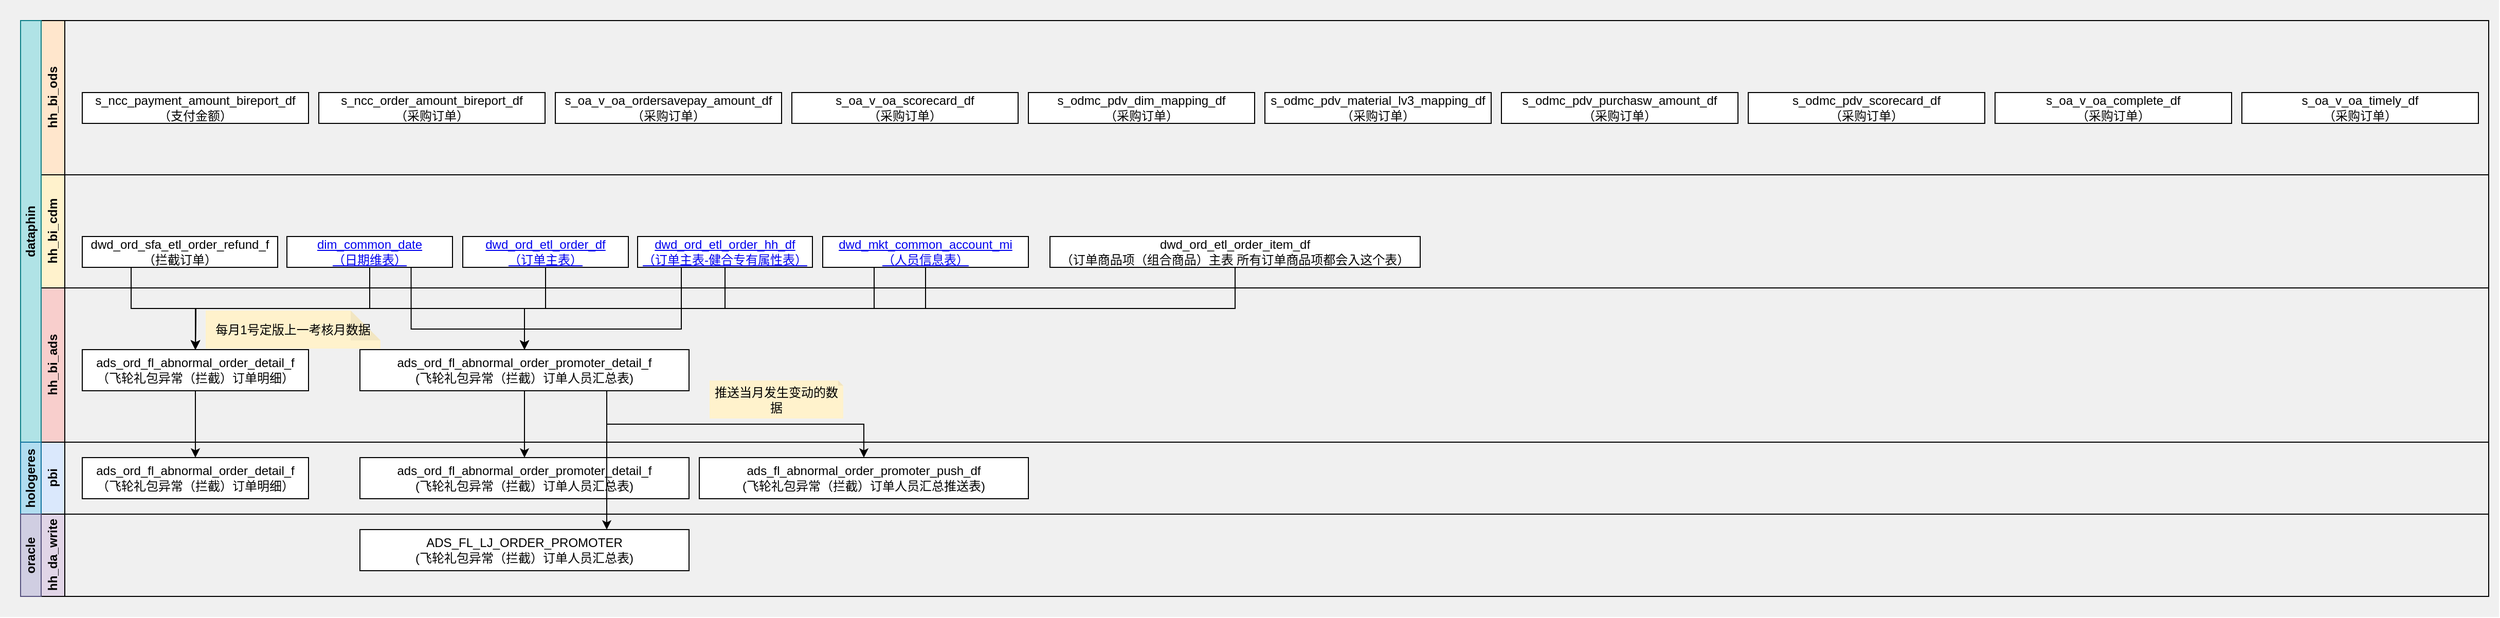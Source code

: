<mxfile version="22.0.7" type="github">
  <diagram name="第 1 页" id="FGrGxSRmitQIRBQrDkw8">
    <mxGraphModel dx="814" dy="-757" grid="1" gridSize="10" guides="1" tooltips="1" connect="1" arrows="1" fold="1" page="1" pageScale="1" pageWidth="827" pageHeight="1169" math="0" shadow="0">
      <root>
        <mxCell id="0" />
        <mxCell id="1" parent="0" />
        <mxCell id="C0gEF_czY5IjIDfp2nzT-171" value="" style="rounded=0;whiteSpace=wrap;html=1;fillColor=#F0F0F0;strokeColor=none;" vertex="1" parent="1">
          <mxGeometry x="80" y="1860" width="2430" height="600" as="geometry" />
        </mxCell>
        <mxCell id="C0gEF_czY5IjIDfp2nzT-172" value="hh_bi_ods" style="swimlane;horizontal=0;whiteSpace=wrap;html=1;startSize=23;collapsible=0;fillColor=#ffe6cc;strokeColor=default;" vertex="1" parent="1">
          <mxGeometry x="120" y="1880" width="2380" height="150" as="geometry" />
        </mxCell>
        <mxCell id="C0gEF_czY5IjIDfp2nzT-232" value="s_odmc_pdv_material_lv3_mapping_df&lt;br&gt;（采购订单）" style="rounded=0;whiteSpace=wrap;html=1;" vertex="1" parent="C0gEF_czY5IjIDfp2nzT-172">
          <mxGeometry x="1190" y="70" width="220" height="30" as="geometry" />
        </mxCell>
        <mxCell id="C0gEF_czY5IjIDfp2nzT-235" value="s_odmc_pdv_purchasw_amount_df&lt;br&gt;（采购订单）" style="rounded=0;whiteSpace=wrap;html=1;" vertex="1" parent="C0gEF_czY5IjIDfp2nzT-172">
          <mxGeometry x="1420" y="70" width="230" height="30" as="geometry" />
        </mxCell>
        <mxCell id="C0gEF_czY5IjIDfp2nzT-177" value="hh_bi_cdm" style="swimlane;horizontal=0;whiteSpace=wrap;html=1;startSize=23;collapsible=0;fillColor=#fff2cc;strokeColor=default;" vertex="1" parent="1">
          <mxGeometry x="120" y="2030" width="2380" height="110" as="geometry" />
        </mxCell>
        <mxCell id="C0gEF_czY5IjIDfp2nzT-178" value="dwd_ord_sfa_etl_order_refund_f&lt;br&gt;（拦截订单）" style="rounded=0;whiteSpace=wrap;html=1;" vertex="1" parent="C0gEF_czY5IjIDfp2nzT-177">
          <mxGeometry x="40" y="60" width="190" height="30" as="geometry" />
        </mxCell>
        <mxCell id="C0gEF_czY5IjIDfp2nzT-180" style="edgeStyle=orthogonalEdgeStyle;rounded=0;orthogonalLoop=1;jettySize=auto;html=1;exitX=0.5;exitY=1;exitDx=0;exitDy=0;" edge="1" parent="C0gEF_czY5IjIDfp2nzT-177" source="C0gEF_czY5IjIDfp2nzT-181">
          <mxGeometry relative="1" as="geometry">
            <mxPoint x="150.0" y="170" as="targetPoint" />
          </mxGeometry>
        </mxCell>
        <mxCell id="C0gEF_czY5IjIDfp2nzT-181" value="&lt;a name=&quot;OLE_LINK1&quot;&gt;dim_common_date&lt;br&gt;（日期维表）&lt;br&gt;&lt;/a&gt;" style="rounded=0;whiteSpace=wrap;html=1;" vertex="1" parent="C0gEF_czY5IjIDfp2nzT-177">
          <mxGeometry x="239" y="60" width="161" height="30" as="geometry" />
        </mxCell>
        <mxCell id="C0gEF_czY5IjIDfp2nzT-182" style="edgeStyle=orthogonalEdgeStyle;rounded=0;orthogonalLoop=1;jettySize=auto;html=1;exitX=0.5;exitY=1;exitDx=0;exitDy=0;" edge="1" parent="C0gEF_czY5IjIDfp2nzT-177" source="C0gEF_czY5IjIDfp2nzT-183">
          <mxGeometry relative="1" as="geometry">
            <mxPoint x="150.0" y="170" as="targetPoint" />
          </mxGeometry>
        </mxCell>
        <mxCell id="C0gEF_czY5IjIDfp2nzT-183" value="&lt;a name=&quot;OLE_LINK1&quot;&gt;dwd_ord_etl_order_df&lt;br&gt;（订单主表）&lt;br&gt;&lt;/a&gt;" style="rounded=0;whiteSpace=wrap;html=1;" vertex="1" parent="C0gEF_czY5IjIDfp2nzT-177">
          <mxGeometry x="410" y="60" width="161" height="30" as="geometry" />
        </mxCell>
        <mxCell id="C0gEF_czY5IjIDfp2nzT-184" value="&lt;a name=&quot;OLE_LINK1&quot;&gt;dwd_ord_etl_order_hh_df&lt;br&gt;（订单主表-健合专有属性表）&lt;br&gt;&lt;/a&gt;" style="rounded=0;whiteSpace=wrap;html=1;" vertex="1" parent="C0gEF_czY5IjIDfp2nzT-177">
          <mxGeometry x="580" y="60" width="170" height="30" as="geometry" />
        </mxCell>
        <mxCell id="C0gEF_czY5IjIDfp2nzT-185" value="&lt;a name=&quot;OLE_LINK1&quot;&gt;dwd_mkt_common_account_mi&lt;br&gt;（人员信息表）&lt;br&gt;&lt;/a&gt;" style="rounded=0;whiteSpace=wrap;html=1;" vertex="1" parent="C0gEF_czY5IjIDfp2nzT-177">
          <mxGeometry x="760" y="60" width="200" height="30" as="geometry" />
        </mxCell>
        <mxCell id="C0gEF_czY5IjIDfp2nzT-187" value="hh_bi_ads" style="swimlane;horizontal=0;whiteSpace=wrap;html=1;startSize=23;collapsible=0;fillColor=#f8cecc;strokeColor=default;" vertex="1" parent="1">
          <mxGeometry x="120" y="2140" width="2380" height="150" as="geometry" />
        </mxCell>
        <mxCell id="C0gEF_czY5IjIDfp2nzT-188" value="ads_ord_fl_abnormal_order_detail_f&lt;br&gt;（飞轮礼包异常（拦截）订单明细）" style="rounded=0;whiteSpace=wrap;html=1;" vertex="1" parent="C0gEF_czY5IjIDfp2nzT-187">
          <mxGeometry x="40" y="60" width="220" height="40" as="geometry" />
        </mxCell>
        <mxCell id="C0gEF_czY5IjIDfp2nzT-189" value="每月1号定版上一考核月数据" style="shape=note;whiteSpace=wrap;html=1;backgroundOutline=1;darkOpacity=0.05;noLabel=0;connectable=1;snapToPoint=0;portConstraintRotation=0;allowArrows=1;collapsible=0;recursiveResize=1;expand=1;editable=1;movable=1;resizable=1;rotatable=1;deletable=1;locked=0;treeFolding=0;treeMoving=0;enumerate=0;comic=0;perimeter=rectanglePerimeter;fillOpacity=100;strokeOpacity=100;overflow=visible;fillColor=#fff2cc;strokeColor=none;size=29;" vertex="1" parent="C0gEF_czY5IjIDfp2nzT-187">
          <mxGeometry x="160" y="22" width="170" height="37" as="geometry" />
        </mxCell>
        <mxCell id="C0gEF_czY5IjIDfp2nzT-190" value="ads_ord_fl_abnormal_order_promoter_detail_f&lt;br&gt;(飞轮礼包异常（拦截）订单人员汇总表)" style="rounded=0;whiteSpace=wrap;html=1;" vertex="1" parent="C0gEF_czY5IjIDfp2nzT-187">
          <mxGeometry x="310" y="60" width="320" height="40" as="geometry" />
        </mxCell>
        <mxCell id="C0gEF_czY5IjIDfp2nzT-191" value="推送当月发生变动的数据" style="shape=note;whiteSpace=wrap;html=1;backgroundOutline=1;darkOpacity=0.05;noLabel=0;connectable=1;snapToPoint=0;portConstraintRotation=0;allowArrows=1;collapsible=0;recursiveResize=1;expand=1;editable=1;movable=1;resizable=1;rotatable=1;deletable=1;locked=0;treeFolding=0;treeMoving=0;enumerate=0;comic=0;perimeter=rectanglePerimeter;fillOpacity=100;strokeOpacity=100;overflow=visible;fillColor=#fff2cc;strokeColor=none;size=5;" vertex="1" parent="C0gEF_czY5IjIDfp2nzT-187">
          <mxGeometry x="650" y="90" width="130" height="37" as="geometry" />
        </mxCell>
        <mxCell id="C0gEF_czY5IjIDfp2nzT-192" style="edgeStyle=orthogonalEdgeStyle;rounded=0;orthogonalLoop=1;jettySize=auto;html=1;exitX=0.25;exitY=1;exitDx=0;exitDy=0;entryX=0.5;entryY=0;entryDx=0;entryDy=0;" edge="1" parent="1" source="C0gEF_czY5IjIDfp2nzT-178" target="C0gEF_czY5IjIDfp2nzT-188">
          <mxGeometry relative="1" as="geometry" />
        </mxCell>
        <mxCell id="C0gEF_czY5IjIDfp2nzT-193" style="edgeStyle=orthogonalEdgeStyle;rounded=0;orthogonalLoop=1;jettySize=auto;html=1;exitX=0.5;exitY=1;exitDx=0;exitDy=0;entryX=0.5;entryY=0;entryDx=0;entryDy=0;" edge="1" parent="1" source="C0gEF_czY5IjIDfp2nzT-184" target="C0gEF_czY5IjIDfp2nzT-188">
          <mxGeometry relative="1" as="geometry" />
        </mxCell>
        <mxCell id="C0gEF_czY5IjIDfp2nzT-194" style="edgeStyle=orthogonalEdgeStyle;rounded=0;orthogonalLoop=1;jettySize=auto;html=1;exitX=0.5;exitY=1;exitDx=0;exitDy=0;entryX=0.5;entryY=0;entryDx=0;entryDy=0;" edge="1" parent="1" source="C0gEF_czY5IjIDfp2nzT-195" target="C0gEF_czY5IjIDfp2nzT-188">
          <mxGeometry relative="1" as="geometry" />
        </mxCell>
        <mxCell id="C0gEF_czY5IjIDfp2nzT-195" value="dwd_ord_etl_order_item_df&lt;br&gt;（订单商品项（组合商品）主表 所有订单商品项都会入这个表）" style="rounded=0;whiteSpace=wrap;html=1;" vertex="1" parent="1">
          <mxGeometry x="1101" y="2090" width="360" height="30" as="geometry" />
        </mxCell>
        <mxCell id="C0gEF_czY5IjIDfp2nzT-196" style="edgeStyle=orthogonalEdgeStyle;rounded=0;orthogonalLoop=1;jettySize=auto;html=1;exitX=0.75;exitY=1;exitDx=0;exitDy=0;entryX=0.5;entryY=0;entryDx=0;entryDy=0;" edge="1" parent="1" source="C0gEF_czY5IjIDfp2nzT-181" target="C0gEF_czY5IjIDfp2nzT-190">
          <mxGeometry relative="1" as="geometry">
            <Array as="points">
              <mxPoint x="480" y="2180" />
              <mxPoint x="590" y="2180" />
            </Array>
          </mxGeometry>
        </mxCell>
        <mxCell id="C0gEF_czY5IjIDfp2nzT-197" style="edgeStyle=orthogonalEdgeStyle;rounded=0;orthogonalLoop=1;jettySize=auto;html=1;exitX=0.25;exitY=1;exitDx=0;exitDy=0;entryX=0.5;entryY=0;entryDx=0;entryDy=0;" edge="1" parent="1" source="C0gEF_czY5IjIDfp2nzT-184" target="C0gEF_czY5IjIDfp2nzT-190">
          <mxGeometry relative="1" as="geometry">
            <Array as="points">
              <mxPoint x="743" y="2180" />
              <mxPoint x="590" y="2180" />
            </Array>
          </mxGeometry>
        </mxCell>
        <mxCell id="C0gEF_czY5IjIDfp2nzT-198" value="pbi" style="swimlane;horizontal=0;whiteSpace=wrap;html=1;startSize=23;collapsible=0;fillColor=#dae8fc;strokeColor=default;" vertex="1" parent="1">
          <mxGeometry x="120" y="2290" width="2380" height="70" as="geometry" />
        </mxCell>
        <mxCell id="C0gEF_czY5IjIDfp2nzT-199" value="ads_ord_fl_abnormal_order_detail_f&lt;br&gt;（飞轮礼包异常（拦截）订单明细）" style="rounded=0;whiteSpace=wrap;html=1;" vertex="1" parent="C0gEF_czY5IjIDfp2nzT-198">
          <mxGeometry x="40" y="15" width="220" height="40" as="geometry" />
        </mxCell>
        <mxCell id="C0gEF_czY5IjIDfp2nzT-200" value="ads_ord_fl_abnormal_order_promoter_detail_f&lt;br&gt;(飞轮礼包异常（拦截）订单人员汇总表)" style="rounded=0;whiteSpace=wrap;html=1;" vertex="1" parent="C0gEF_czY5IjIDfp2nzT-198">
          <mxGeometry x="310" y="15" width="320" height="40" as="geometry" />
        </mxCell>
        <mxCell id="C0gEF_czY5IjIDfp2nzT-201" value="ads_fl_abnormal_order_promoter_push_df&lt;br&gt;&lt;span style=&quot;background-color: initial;&quot;&gt;(飞轮礼包异常（拦截）订单人员汇总推送表)&lt;/span&gt;" style="rounded=0;whiteSpace=wrap;html=1;" vertex="1" parent="C0gEF_czY5IjIDfp2nzT-198">
          <mxGeometry x="640" y="15" width="320" height="40" as="geometry" />
        </mxCell>
        <mxCell id="C0gEF_czY5IjIDfp2nzT-202" value="dataphin" style="rounded=0;whiteSpace=wrap;html=1;horizontal=0;fontStyle=1;fillColor=#b0e3e6;strokeColor=#0e8088;" vertex="1" parent="1">
          <mxGeometry x="100" y="1880" width="20" height="410" as="geometry" />
        </mxCell>
        <mxCell id="C0gEF_czY5IjIDfp2nzT-203" value="hologeres" style="rounded=0;whiteSpace=wrap;html=1;horizontal=0;fontStyle=1;fillColor=#b1ddf0;strokeColor=#10739e;" vertex="1" parent="1">
          <mxGeometry x="100" y="2290" width="20" height="70" as="geometry" />
        </mxCell>
        <mxCell id="C0gEF_czY5IjIDfp2nzT-204" style="edgeStyle=orthogonalEdgeStyle;rounded=0;orthogonalLoop=1;jettySize=auto;html=1;exitX=0.5;exitY=1;exitDx=0;exitDy=0;entryX=0.5;entryY=0;entryDx=0;entryDy=0;" edge="1" parent="1" source="C0gEF_czY5IjIDfp2nzT-188" target="C0gEF_czY5IjIDfp2nzT-199">
          <mxGeometry relative="1" as="geometry" />
        </mxCell>
        <mxCell id="C0gEF_czY5IjIDfp2nzT-205" style="edgeStyle=orthogonalEdgeStyle;rounded=0;orthogonalLoop=1;jettySize=auto;html=1;exitX=0.5;exitY=1;exitDx=0;exitDy=0;entryX=0.5;entryY=0;entryDx=0;entryDy=0;" edge="1" parent="1" source="C0gEF_czY5IjIDfp2nzT-190" target="C0gEF_czY5IjIDfp2nzT-200">
          <mxGeometry relative="1" as="geometry" />
        </mxCell>
        <mxCell id="C0gEF_czY5IjIDfp2nzT-206" value="hh_da_write" style="swimlane;horizontal=0;whiteSpace=wrap;html=1;startSize=23;collapsible=0;fillColor=#e1d5e7;strokeColor=default;" vertex="1" parent="1">
          <mxGeometry x="120" y="2360" width="2380" height="80" as="geometry" />
        </mxCell>
        <mxCell id="C0gEF_czY5IjIDfp2nzT-207" value="ADS_FL_LJ_ORDER_PROMOTER&lt;br&gt;(飞轮礼包异常（拦截）订单人员汇总表)" style="rounded=0;whiteSpace=wrap;html=1;" vertex="1" parent="C0gEF_czY5IjIDfp2nzT-206">
          <mxGeometry x="310" y="15" width="320" height="40" as="geometry" />
        </mxCell>
        <mxCell id="C0gEF_czY5IjIDfp2nzT-208" value="oracle" style="rounded=0;whiteSpace=wrap;html=1;horizontal=0;fontStyle=1;fillColor=#d0cee2;strokeColor=#56517e;" vertex="1" parent="1">
          <mxGeometry x="100" y="2360" width="20" height="80" as="geometry" />
        </mxCell>
        <mxCell id="C0gEF_czY5IjIDfp2nzT-209" style="edgeStyle=orthogonalEdgeStyle;rounded=0;orthogonalLoop=1;jettySize=auto;html=1;exitX=0.75;exitY=1;exitDx=0;exitDy=0;entryX=0.75;entryY=0;entryDx=0;entryDy=0;" edge="1" parent="1" source="C0gEF_czY5IjIDfp2nzT-190" target="C0gEF_czY5IjIDfp2nzT-207">
          <mxGeometry relative="1" as="geometry" />
        </mxCell>
        <mxCell id="C0gEF_czY5IjIDfp2nzT-210" style="edgeStyle=orthogonalEdgeStyle;rounded=0;orthogonalLoop=1;jettySize=auto;html=1;exitX=0.25;exitY=1;exitDx=0;exitDy=0;entryX=0.5;entryY=0;entryDx=0;entryDy=0;" edge="1" parent="1" source="C0gEF_czY5IjIDfp2nzT-185" target="C0gEF_czY5IjIDfp2nzT-188">
          <mxGeometry relative="1" as="geometry" />
        </mxCell>
        <mxCell id="C0gEF_czY5IjIDfp2nzT-211" style="edgeStyle=orthogonalEdgeStyle;rounded=0;orthogonalLoop=1;jettySize=auto;html=1;exitX=0.5;exitY=1;exitDx=0;exitDy=0;" edge="1" parent="1" source="C0gEF_czY5IjIDfp2nzT-185" target="C0gEF_czY5IjIDfp2nzT-190">
          <mxGeometry relative="1" as="geometry" />
        </mxCell>
        <mxCell id="C0gEF_czY5IjIDfp2nzT-212" style="edgeStyle=orthogonalEdgeStyle;rounded=0;orthogonalLoop=1;jettySize=auto;html=1;exitX=0.75;exitY=1;exitDx=0;exitDy=0;" edge="1" parent="1" source="C0gEF_czY5IjIDfp2nzT-190" target="C0gEF_czY5IjIDfp2nzT-201">
          <mxGeometry relative="1" as="geometry" />
        </mxCell>
        <mxCell id="C0gEF_czY5IjIDfp2nzT-214" value="s_ncc_payment_amount_bireport_df&lt;br&gt;（支付金额）" style="rounded=0;whiteSpace=wrap;html=1;" vertex="1" parent="1">
          <mxGeometry x="160" y="1950" width="220" height="30" as="geometry" />
        </mxCell>
        <mxCell id="C0gEF_czY5IjIDfp2nzT-218" value="s_ncc_order_amount_bireport_df&lt;br&gt;（采购订单）" style="rounded=0;whiteSpace=wrap;html=1;" vertex="1" parent="1">
          <mxGeometry x="390" y="1950" width="220" height="30" as="geometry" />
        </mxCell>
        <mxCell id="C0gEF_czY5IjIDfp2nzT-219" value="s_oa_v_oa_ordersavepay_amount_df（采购订单）" style="rounded=0;whiteSpace=wrap;html=1;" vertex="1" parent="1">
          <mxGeometry x="620" y="1950" width="220" height="30" as="geometry" />
        </mxCell>
        <mxCell id="C0gEF_czY5IjIDfp2nzT-220" value="s_oa_v_oa_scorecard_df&lt;br&gt;（采购订单）" style="rounded=0;whiteSpace=wrap;html=1;" vertex="1" parent="1">
          <mxGeometry x="850" y="1950" width="220" height="30" as="geometry" />
        </mxCell>
        <mxCell id="C0gEF_czY5IjIDfp2nzT-221" value="s_odmc_pdv_dim_mapping_df&lt;br&gt;（采购订单）" style="rounded=0;whiteSpace=wrap;html=1;" vertex="1" parent="1">
          <mxGeometry x="1080" y="1950" width="220" height="30" as="geometry" />
        </mxCell>
        <mxCell id="C0gEF_czY5IjIDfp2nzT-236" value="s_odmc_pdv_scorecard_df&lt;br&gt;（采购订单）" style="rounded=0;whiteSpace=wrap;html=1;" vertex="1" parent="1">
          <mxGeometry x="1780" y="1950" width="230" height="30" as="geometry" />
        </mxCell>
        <mxCell id="C0gEF_czY5IjIDfp2nzT-237" value="s_oa_v_oa_complete_df&lt;br&gt;（采购订单）" style="rounded=0;whiteSpace=wrap;html=1;" vertex="1" parent="1">
          <mxGeometry x="2020" y="1950" width="230" height="30" as="geometry" />
        </mxCell>
        <mxCell id="C0gEF_czY5IjIDfp2nzT-240" value="s_oa_v_oa_timely_df&lt;br&gt;（采购订单）" style="rounded=0;whiteSpace=wrap;html=1;" vertex="1" parent="1">
          <mxGeometry x="2260" y="1950" width="230" height="30" as="geometry" />
        </mxCell>
      </root>
    </mxGraphModel>
  </diagram>
</mxfile>
